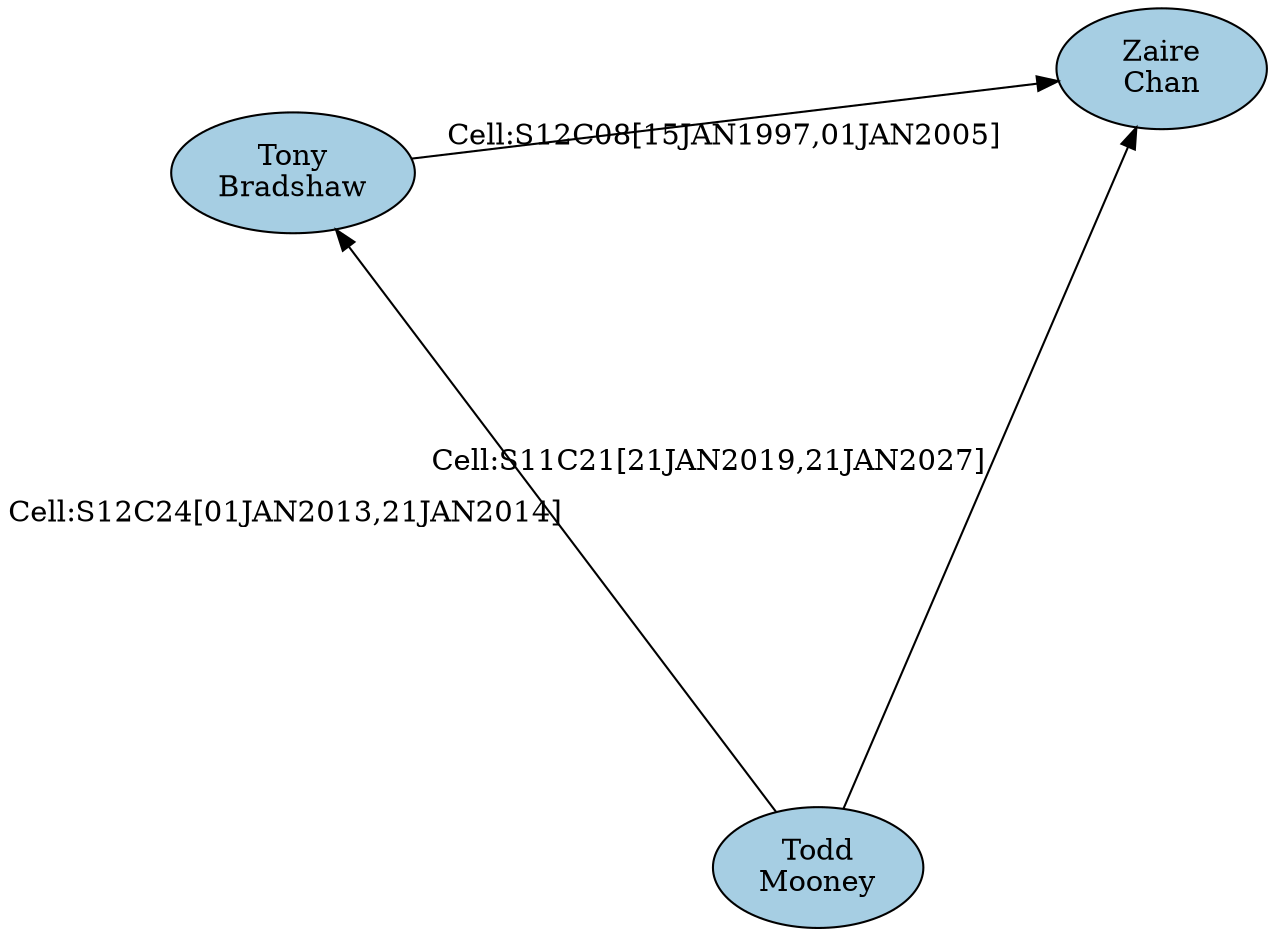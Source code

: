 digraph G {
layout=sfdp
node[colorscheme=paired8, style=filled, color=black, fixedSize=true, width=1.4, height=.8]
"I41770"[fillcolor= "1",label= "Zaire
Chan"]
"I35970"[fillcolor= "1",label= "Tony
Bradshaw"]
"I08633"[fillcolor= "1",label= "Todd
Mooney"]
"I08633" -> "I35970"[label= "Cell:S12C24[01JAN2013,21JAN2014]"]
"I08633" -> "I41770"[label= "Cell:S11C21[21JAN2019,21JAN2027]"]
"I35970" -> "I41770"[label= "Cell:S12C08[15JAN1997,01JAN2005]"]
}
